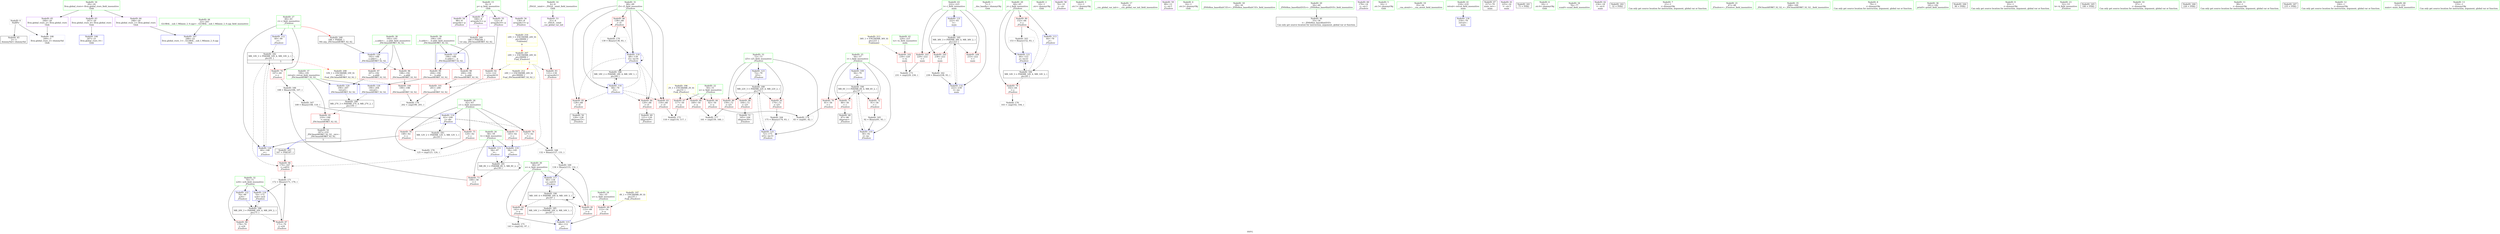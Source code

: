 digraph "SVFG" {
	label="SVFG";

	Node0x55b01e993f50 [shape=record,color=grey,label="{NodeID: 0\nNullPtr}"];
	Node0x55b01e993f50 -> Node0x55b01e9adaa0[style=solid];
	Node0x55b01e993f50 -> Node0x55b01e9ae790[style=solid];
	Node0x55b01e9bd3e0 [shape=record,color=black,label="{NodeID: 180\nMR_27V_3 = PHI(MR_27V_4, MR_27V_2, )\npts\{191 \}\n}"];
	Node0x55b01e9bd3e0 -> Node0x55b01e9b1450[style=dashed];
	Node0x55b01e9ade40 [shape=record,color=red,label="{NodeID: 97\n207\<--192\n\<--__a.addr\n_ZSt3maxIdERKT_S2_S2_\n}"];
	Node0x55b01e9ade40 -> Node0x55b01e9b40a0[style=solid];
	Node0x55b01e9abf00 [shape=record,color=green,label="{NodeID: 14\n4\<--6\n_ZStL8__ioinit\<--_ZStL8__ioinit_field_insensitive\nGlob }"];
	Node0x55b01e9abf00 -> Node0x55b01e9af1a0[style=solid];
	Node0x55b01e9b2330 [shape=record,color=black,label="{NodeID: 194\nMR_6V_3 = PHI(MR_6V_4, MR_6V_2, )\npts\{57 \}\n}"];
	Node0x55b01e9b2330 -> Node0x55b01e9b0000[style=dashed];
	Node0x55b01e9b2330 -> Node0x55b01e9b00d0[style=dashed];
	Node0x55b01e9b2330 -> Node0x55b01e9b01a0[style=dashed];
	Node0x55b01e9b2330 -> Node0x55b01e9ae960[style=dashed];
	Node0x55b01e9aea30 [shape=record,color=blue,label="{NodeID: 111\n58\<--97\nl\<--\n_Z5solvev\n}"];
	Node0x55b01e9aea30 -> Node0x55b01e9bd8e0[style=dashed];
	Node0x55b01e9acbe0 [shape=record,color=green,label="{NodeID: 28\n62\<--63\nc\<--c_field_insensitive\n_Z5solvev\n}"];
	Node0x55b01e9acbe0 -> Node0x55b01e9b0410[style=solid];
	Node0x55b01e9acbe0 -> Node0x55b01e9b04e0[style=solid];
	Node0x55b01e9acbe0 -> Node0x55b01e9b05b0[style=solid];
	Node0x55b01e9acbe0 -> Node0x55b01e9b0680[style=solid];
	Node0x55b01e9acbe0 -> Node0x55b01e9aeca0[style=solid];
	Node0x55b01e9c50d0 [shape=record,color=yellow,style=double,label="{NodeID: 208\n10V_1 = ENCHI(MR_10V_0)\npts\{61 \}\nFun[_ZSt3maxIdERKT_S2_S2_]}"];
	Node0x55b01e9c50d0 -> Node0x55b01e9ae0b0[style=dashed];
	Node0x55b01e9b3d60 [shape=record,color=blue,label="{NodeID: 125\n72\<--175\ni25\<--inc33\n_Z5solvev\n}"];
	Node0x55b01e9b3d60 -> Node0x55b01e9c00e0[style=dashed];
	Node0x55b01e9ad800 [shape=record,color=green,label="{NodeID: 42\n220\<--221\nts\<--ts_field_insensitive\nmain\n}"];
	Node0x55b01e9ad800 -> Node0x55b01e9ae250[style=solid];
	Node0x55b01e9af410 [shape=record,color=purple,label="{NodeID: 56\n130\<--8\narrayidx13\<--p\n_Z5solvev\n}"];
	Node0x55b01e9af410 -> Node0x55b01e9b12b0[style=solid];
	Node0x55b01e9b0000 [shape=record,color=red,label="{NodeID: 70\n81\<--56\n\<--i\n_Z5solvev\n}"];
	Node0x55b01e9b0000 -> Node0x55b01e9b7040[style=solid];
	Node0x55b01e9b65c0 [shape=record,color=grey,label="{NodeID: 167\n109 = Binary(108, 110, )\n}"];
	Node0x55b01e9b65c0 -> Node0x55b01e9aeca0[style=solid];
	Node0x55b01e9b0b60 [shape=record,color=red,label="{NodeID: 84\n120\<--68\n\<--i5\n_Z5solvev\n}"];
	Node0x55b01e9b0b60 -> Node0x55b01e9aee60[style=solid];
	Node0x55b01e9aaf90 [shape=record,color=green,label="{NodeID: 1\n7\<--1\n__dso_handle\<--dummyObj\nGlob }"];
	Node0x55b01e9bd8e0 [shape=record,color=black,label="{NodeID: 181\nMR_8V_3 = PHI(MR_8V_5, MR_8V_2, )\npts\{59 \}\n}"];
	Node0x55b01e9bd8e0 -> Node0x55b01e9b0270[style=dashed];
	Node0x55b01e9bd8e0 -> Node0x55b01e9b3880[style=dashed];
	Node0x55b01e9bd8e0 -> Node0x55b01e9bd8e0[style=dashed];
	Node0x55b01e9adf10 [shape=record,color=red,label="{NodeID: 98\n200\<--194\n\<--__b.addr\n_ZSt3maxIdERKT_S2_S2_\n}"];
	Node0x55b01e9adf10 -> Node0x55b01e9ae180[style=solid];
	Node0x55b01e9ac000 [shape=record,color=green,label="{NodeID: 15\n8\<--9\np\<--p_field_insensitive\nGlob }"];
	Node0x55b01e9ac000 -> Node0x55b01e9af270[style=solid];
	Node0x55b01e9ac000 -> Node0x55b01e9af340[style=solid];
	Node0x55b01e9ac000 -> Node0x55b01e9af410[style=solid];
	Node0x55b01e9ac000 -> Node0x55b01e9af4e0[style=solid];
	Node0x55b01e9b2420 [shape=record,color=black,label="{NodeID: 195\nMR_38V_3 = PHI(MR_38V_4, MR_38V_2, )\npts\{223 \}\n}"];
	Node0x55b01e9b2420 -> Node0x55b01e9ae320[style=dashed];
	Node0x55b01e9b2420 -> Node0x55b01e9ae3f0[style=dashed];
	Node0x55b01e9b2420 -> Node0x55b01e9ae4c0[style=dashed];
	Node0x55b01e9b2420 -> Node0x55b01e9b4310[style=dashed];
	Node0x55b01e9aeb00 [shape=record,color=blue,label="{NodeID: 112\n60\<--99\nr\<--\n_Z5solvev\n}"];
	Node0x55b01e9aeb00 -> Node0x55b01e9bdde0[style=dashed];
	Node0x55b01e9accb0 [shape=record,color=green,label="{NodeID: 29\n64\<--65\nj\<--j_field_insensitive\n_Z5solvev\n}"];
	Node0x55b01e9accb0 -> Node0x55b01e9b0750[style=solid];
	Node0x55b01e9accb0 -> Node0x55b01e9b0820[style=solid];
	Node0x55b01e9accb0 -> Node0x55b01e9aebd0[style=solid];
	Node0x55b01e9accb0 -> Node0x55b01e9b3a20[style=solid];
	Node0x55b01e9b3e30 [shape=record,color=blue,label="{NodeID: 126\n192\<--188\n__a.addr\<--__a\n_ZSt3maxIdERKT_S2_S2_\n}"];
	Node0x55b01e9b3e30 -> Node0x55b01e9add70[style=dashed];
	Node0x55b01e9b3e30 -> Node0x55b01e9ade40[style=dashed];
	Node0x55b01e9ad8d0 [shape=record,color=green,label="{NodeID: 43\n222\<--223\nt\<--t_field_insensitive\nmain\n}"];
	Node0x55b01e9ad8d0 -> Node0x55b01e9ae320[style=solid];
	Node0x55b01e9ad8d0 -> Node0x55b01e9ae3f0[style=solid];
	Node0x55b01e9ad8d0 -> Node0x55b01e9ae4c0[style=solid];
	Node0x55b01e9ad8d0 -> Node0x55b01e9b4240[style=solid];
	Node0x55b01e9ad8d0 -> Node0x55b01e9b4310[style=solid];
	Node0x55b01e9af4e0 [shape=record,color=purple,label="{NodeID: 57\n166\<--8\narrayidx31\<--p\n_Z5solvev\n|{<s0>5}}"];
	Node0x55b01e9af4e0:s0 -> Node0x55b01e9d1e10[style=solid,color=red];
	Node0x55b01e9b00d0 [shape=record,color=red,label="{NodeID: 71\n86\<--56\n\<--i\n_Z5solvev\n}"];
	Node0x55b01e9b00d0 -> Node0x55b01e9aed90[style=solid];
	Node0x55b01e9b6740 [shape=record,color=grey,label="{NodeID: 168\n132 = Binary(127, 131, )\n}"];
	Node0x55b01e9b6740 -> Node0x55b01e9b68c0[style=solid];
	Node0x55b01e9b0c30 [shape=record,color=red,label="{NodeID: 85\n128\<--68\n\<--i5\n_Z5solvev\n}"];
	Node0x55b01e9b0c30 -> Node0x55b01e9aef30[style=solid];
	Node0x55b01e9ab020 [shape=record,color=green,label="{NodeID: 2\n10\<--1\n.str\<--dummyObj\nGlob }"];
	Node0x55b01e9bdde0 [shape=record,color=black,label="{NodeID: 182\nMR_10V_3 = PHI(MR_10V_4, MR_10V_2, )\npts\{61 \}\n|{|<s4>5}}"];
	Node0x55b01e9bdde0 -> Node0x55b01e9b0340[style=dashed];
	Node0x55b01e9bdde0 -> Node0x55b01e9b1380[style=dashed];
	Node0x55b01e9bdde0 -> Node0x55b01e9b3950[style=dashed];
	Node0x55b01e9bdde0 -> Node0x55b01e9bdde0[style=dashed];
	Node0x55b01e9bdde0:s4 -> Node0x55b01e9c50d0[style=dashed,color=red];
	Node0x55b01e9adfe0 [shape=record,color=red,label="{NodeID: 99\n204\<--194\n\<--__b.addr\n_ZSt3maxIdERKT_S2_S2_\n}"];
	Node0x55b01e9adfe0 -> Node0x55b01e9b3fd0[style=solid];
	Node0x55b01e9ac100 [shape=record,color=green,label="{NodeID: 16\n20\<--24\nllvm.global_ctors\<--llvm.global_ctors_field_insensitive\nGlob }"];
	Node0x55b01e9ac100 -> Node0x55b01e9af9c0[style=solid];
	Node0x55b01e9ac100 -> Node0x55b01e9afac0[style=solid];
	Node0x55b01e9ac100 -> Node0x55b01e9afbc0[style=solid];
	Node0x55b01e9c3400 [shape=record,color=yellow,style=double,label="{NodeID: 196\n2V_1 = ENCHI(MR_2V_0)\npts\{51 \}\nFun[_Z5solvev]}"];
	Node0x55b01e9c3400 -> Node0x55b01e9afcc0[style=dashed];
	Node0x55b01e9c3400 -> Node0x55b01e9afd90[style=dashed];
	Node0x55b01e9c3400 -> Node0x55b01e9afe60[style=dashed];
	Node0x55b01e9aebd0 [shape=record,color=blue,label="{NodeID: 113\n64\<--79\nj\<--\n_Z5solvev\n}"];
	Node0x55b01e9aebd0 -> Node0x55b01e9be7e0[style=dashed];
	Node0x55b01e9acd80 [shape=record,color=green,label="{NodeID: 30\n66\<--67\nx\<--x_field_insensitive\n_Z5solvev\n}"];
	Node0x55b01e9acd80 -> Node0x55b01e9b08f0[style=solid];
	Node0x55b01e9acd80 -> Node0x55b01e9b09c0[style=solid];
	Node0x55b01e9acd80 -> Node0x55b01e9b3540[style=solid];
	Node0x55b01e9acd80 -> Node0x55b01e9b36e0[style=solid];
	Node0x55b01e9b3f00 [shape=record,color=blue,label="{NodeID: 127\n194\<--189\n__b.addr\<--__b\n_ZSt3maxIdERKT_S2_S2_\n}"];
	Node0x55b01e9b3f00 -> Node0x55b01e9adf10[style=dashed];
	Node0x55b01e9b3f00 -> Node0x55b01e9adfe0[style=dashed];
	Node0x55b01e9ad9a0 [shape=record,color=green,label="{NodeID: 44\n22\<--243\n_GLOBAL__sub_I_Milanin_2_0.cpp\<--_GLOBAL__sub_I_Milanin_2_0.cpp_field_insensitive\n}"];
	Node0x55b01e9ad9a0 -> Node0x55b01e9ae690[style=solid];
	Node0x55b01e9af5b0 [shape=record,color=purple,label="{NodeID: 58\n74\<--10\n\<--.str\n_Z5solvev\n}"];
	Node0x55b01e9b01a0 [shape=record,color=red,label="{NodeID: 72\n91\<--56\n\<--i\n_Z5solvev\n}"];
	Node0x55b01e9b01a0 -> Node0x55b01e9b62c0[style=solid];
	Node0x55b01e9b68c0 [shape=record,color=grey,label="{NodeID: 169\n134 = Binary(133, 132, )\n}"];
	Node0x55b01e9b68c0 -> Node0x55b01e9b36e0[style=solid];
	Node0x55b01e9b0d00 [shape=record,color=red,label="{NodeID: 86\n138\<--68\n\<--i5\n_Z5solvev\n}"];
	Node0x55b01e9b0d00 -> Node0x55b01e9b6a40[style=solid];
	Node0x55b01e9ab0b0 [shape=record,color=green,label="{NodeID: 3\n12\<--1\n.str.1\<--dummyObj\nGlob }"];
	Node0x55b01e9be2e0 [shape=record,color=black,label="{NodeID: 183\nMR_12V_2 = PHI(MR_12V_3, MR_12V_1, )\npts\{63 \}\n}"];
	Node0x55b01e9be2e0 -> Node0x55b01e9aeca0[style=dashed];
	Node0x55b01e9ae0b0 [shape=record,color=red,label="{NodeID: 100\n199\<--198\n\<--\n_ZSt3maxIdERKT_S2_S2_\n}"];
	Node0x55b01e9ae0b0 -> Node0x55b01e9b7640[style=solid];
	Node0x55b01e9ac200 [shape=record,color=green,label="{NodeID: 17\n25\<--26\n__cxx_global_var_init\<--__cxx_global_var_init_field_insensitive\n}"];
	Node0x55b01e9c3f20 [shape=record,color=yellow,style=double,label="{NodeID: 197\n4V_1 = ENCHI(MR_4V_0)\npts\{55 \}\nFun[_Z5solvev]}"];
	Node0x55b01e9c3f20 -> Node0x55b01e9aff30[style=dashed];
	Node0x55b01e9aeca0 [shape=record,color=blue,label="{NodeID: 114\n62\<--109\nc\<--div\n_Z5solvev\n}"];
	Node0x55b01e9aeca0 -> Node0x55b01e9b0410[style=dashed];
	Node0x55b01e9aeca0 -> Node0x55b01e9b04e0[style=dashed];
	Node0x55b01e9aeca0 -> Node0x55b01e9b05b0[style=dashed];
	Node0x55b01e9aeca0 -> Node0x55b01e9b0680[style=dashed];
	Node0x55b01e9aeca0 -> Node0x55b01e9be2e0[style=dashed];
	Node0x55b01e9ace50 [shape=record,color=green,label="{NodeID: 31\n68\<--69\ni5\<--i5_field_insensitive\n_Z5solvev\n}"];
	Node0x55b01e9ace50 -> Node0x55b01e9b0a90[style=solid];
	Node0x55b01e9ace50 -> Node0x55b01e9b0b60[style=solid];
	Node0x55b01e9ace50 -> Node0x55b01e9b0c30[style=solid];
	Node0x55b01e9ace50 -> Node0x55b01e9b0d00[style=solid];
	Node0x55b01e9ace50 -> Node0x55b01e9b3610[style=solid];
	Node0x55b01e9ace50 -> Node0x55b01e9b37b0[style=solid];
	Node0x55b01e9b3fd0 [shape=record,color=blue,label="{NodeID: 128\n190\<--204\nretval\<--\n_ZSt3maxIdERKT_S2_S2_\n}"];
	Node0x55b01e9b3fd0 -> Node0x55b01e9bd3e0[style=dashed];
	Node0x55b01e9adaa0 [shape=record,color=black,label="{NodeID: 45\n2\<--3\ndummyVal\<--dummyVal\n}"];
	Node0x55b01e9af680 [shape=record,color=purple,label="{NodeID: 59\n89\<--12\n\<--.str.1\n_Z5solvev\n}"];
	Node0x55b01e9b0270 [shape=record,color=red,label="{NodeID: 73\n106\<--58\n\<--l\n_Z5solvev\n}"];
	Node0x55b01e9b0270 -> Node0x55b01e9b6440[style=solid];
	Node0x55b01e9b6a40 [shape=record,color=grey,label="{NodeID: 170\n139 = Binary(138, 93, )\n}"];
	Node0x55b01e9b6a40 -> Node0x55b01e9b37b0[style=solid];
	Node0x55b01e9b0dd0 [shape=record,color=red,label="{NodeID: 87\n171\<--70\n\<--x24\n_Z5solvev\n}"];
	Node0x55b01e9b0dd0 -> Node0x55b01e9b6bc0[style=solid];
	Node0x55b01e9ab140 [shape=record,color=green,label="{NodeID: 4\n14\<--1\n.str.2\<--dummyObj\nGlob }"];
	Node0x55b01e9be7e0 [shape=record,color=black,label="{NodeID: 184\nMR_14V_3 = PHI(MR_14V_4, MR_14V_2, )\npts\{65 \}\n}"];
	Node0x55b01e9be7e0 -> Node0x55b01e9b0750[style=dashed];
	Node0x55b01e9be7e0 -> Node0x55b01e9b0820[style=dashed];
	Node0x55b01e9be7e0 -> Node0x55b01e9b3a20[style=dashed];
	Node0x55b01e9ae180 [shape=record,color=red,label="{NodeID: 101\n201\<--200\n\<--\n_ZSt3maxIdERKT_S2_S2_\n}"];
	Node0x55b01e9ae180 -> Node0x55b01e9b7640[style=solid];
	Node0x55b01e9ac300 [shape=record,color=green,label="{NodeID: 18\n29\<--30\n_ZNSt8ios_base4InitC1Ev\<--_ZNSt8ios_base4InitC1Ev_field_insensitive\n}"];
	Node0x55b01e9b3540 [shape=record,color=blue,label="{NodeID: 115\n66\<--112\nx\<--\n_Z5solvev\n}"];
	Node0x55b01e9b3540 -> Node0x55b01e9c05e0[style=dashed];
	Node0x55b01e9acf20 [shape=record,color=green,label="{NodeID: 32\n70\<--71\nx24\<--x24_field_insensitive\n_Z5solvev\n}"];
	Node0x55b01e9acf20 -> Node0x55b01e9b0dd0[style=solid];
	Node0x55b01e9acf20 -> Node0x55b01e9b0ea0[style=solid];
	Node0x55b01e9acf20 -> Node0x55b01e9b3af0[style=solid];
	Node0x55b01e9acf20 -> Node0x55b01e9b3c90[style=solid];
	Node0x55b01e9c5480 [shape=record,color=yellow,style=double,label="{NodeID: 212\n24V_1 = ENCHI(MR_24V_0)\npts\{90000 \}\nFun[_ZSt3maxIdERKT_S2_S2_]}"];
	Node0x55b01e9c5480 -> Node0x55b01e9ae180[style=dashed];
	Node0x55b01e9b40a0 [shape=record,color=blue,label="{NodeID: 129\n190\<--207\nretval\<--\n_ZSt3maxIdERKT_S2_S2_\n}"];
	Node0x55b01e9b40a0 -> Node0x55b01e9bd3e0[style=dashed];
	Node0x55b01e9adba0 [shape=record,color=black,label="{NodeID: 46\n33\<--34\n\<--_ZNSt8ios_base4InitD1Ev\nCan only get source location for instruction, argument, global var or function.}"];
	Node0x55b01e9af750 [shape=record,color=purple,label="{NodeID: 60\n179\<--14\n\<--.str.2\n_Z5solvev\n}"];
	Node0x55b01e9b0340 [shape=record,color=red,label="{NodeID: 74\n107\<--60\n\<--r\n_Z5solvev\n}"];
	Node0x55b01e9b0340 -> Node0x55b01e9b6440[style=solid];
	Node0x55b01e9b6bc0 [shape=record,color=grey,label="{NodeID: 171\n172 = Binary(171, 170, )\n}"];
	Node0x55b01e9b6bc0 -> Node0x55b01e9b3c90[style=solid];
	Node0x55b01e9b0ea0 [shape=record,color=red,label="{NodeID: 88\n178\<--70\n\<--x24\n_Z5solvev\n}"];
	Node0x55b01e9ab980 [shape=record,color=green,label="{NodeID: 5\n16\<--1\n.str.3\<--dummyObj\nGlob }"];
	Node0x55b01e9bece0 [shape=record,color=black,label="{NodeID: 185\nMR_16V_2 = PHI(MR_16V_4, MR_16V_1, )\npts\{67 \}\n}"];
	Node0x55b01e9bece0 -> Node0x55b01e9b3540[style=dashed];
	Node0x55b01e9ae250 [shape=record,color=red,label="{NodeID: 102\n230\<--220\n\<--ts\nmain\n}"];
	Node0x55b01e9ae250 -> Node0x55b01e9b6ec0[style=solid];
	Node0x55b01e9ac400 [shape=record,color=green,label="{NodeID: 19\n35\<--36\n__cxa_atexit\<--__cxa_atexit_field_insensitive\n}"];
	Node0x55b01e9b3610 [shape=record,color=blue,label="{NodeID: 116\n68\<--79\ni5\<--\n_Z5solvev\n}"];
	Node0x55b01e9b3610 -> Node0x55b01e9b0a90[style=dashed];
	Node0x55b01e9b3610 -> Node0x55b01e9b0b60[style=dashed];
	Node0x55b01e9b3610 -> Node0x55b01e9b0c30[style=dashed];
	Node0x55b01e9b3610 -> Node0x55b01e9b0d00[style=dashed];
	Node0x55b01e9b3610 -> Node0x55b01e9b37b0[style=dashed];
	Node0x55b01e9b3610 -> Node0x55b01e9bf1e0[style=dashed];
	Node0x55b01e9acff0 [shape=record,color=green,label="{NodeID: 33\n72\<--73\ni25\<--i25_field_insensitive\n_Z5solvev\n}"];
	Node0x55b01e9acff0 -> Node0x55b01e9b0f70[style=solid];
	Node0x55b01e9acff0 -> Node0x55b01e9b1040[style=solid];
	Node0x55b01e9acff0 -> Node0x55b01e9b1110[style=solid];
	Node0x55b01e9acff0 -> Node0x55b01e9b3bc0[style=solid];
	Node0x55b01e9acff0 -> Node0x55b01e9b3d60[style=solid];
	Node0x55b01e9c5560 [shape=record,color=yellow,style=double,label="{NodeID: 213\n36V_1 = ENCHI(MR_36V_0)\npts\{221 \}\nFun[main]}"];
	Node0x55b01e9c5560 -> Node0x55b01e9ae250[style=dashed];
	Node0x55b01e9b4170 [shape=record,color=blue,label="{NodeID: 130\n218\<--79\nretval\<--\nmain\n}"];
	Node0x55b01e9adca0 [shape=record,color=black,label="{NodeID: 47\n217\<--79\nmain_ret\<--\nmain\n}"];
	Node0x55b01e9af820 [shape=record,color=purple,label="{NodeID: 61\n225\<--16\n\<--.str.3\nmain\n}"];
	Node0x55b01e9d1520 [shape=record,color=black,label="{NodeID: 241\n75 = PHI()\n}"];
	Node0x55b01e9b0410 [shape=record,color=red,label="{NodeID: 75\n124\<--62\n\<--c\n_Z5solvev\n}"];
	Node0x55b01e9b0410 -> Node0x55b01e9b77c0[style=solid];
	Node0x55b01e9b6d40 [shape=record,color=grey,label="{NodeID: 172\n118 = cmp(116, 117, )\n}"];
	Node0x55b01e9b0f70 [shape=record,color=red,label="{NodeID: 89\n159\<--72\n\<--i25\n_Z5solvev\n}"];
	Node0x55b01e9b0f70 -> Node0x55b01e9b74c0[style=solid];
	Node0x55b01e9aba10 [shape=record,color=green,label="{NodeID: 6\n18\<--1\n.str.4\<--dummyObj\nGlob }"];
	Node0x55b01e9bf1e0 [shape=record,color=black,label="{NodeID: 186\nMR_18V_2 = PHI(MR_18V_4, MR_18V_1, )\npts\{69 \}\n}"];
	Node0x55b01e9bf1e0 -> Node0x55b01e9b3610[style=dashed];
	Node0x55b01e9ae320 [shape=record,color=red,label="{NodeID: 103\n229\<--222\n\<--t\nmain\n}"];
	Node0x55b01e9ae320 -> Node0x55b01e9b6ec0[style=solid];
	Node0x55b01e9ac500 [shape=record,color=green,label="{NodeID: 20\n34\<--40\n_ZNSt8ios_base4InitD1Ev\<--_ZNSt8ios_base4InitD1Ev_field_insensitive\n}"];
	Node0x55b01e9ac500 -> Node0x55b01e9adba0[style=solid];
	Node0x55b01e9b36e0 [shape=record,color=blue,label="{NodeID: 117\n66\<--134\nx\<--sub14\n_Z5solvev\n}"];
	Node0x55b01e9b36e0 -> Node0x55b01e9c05e0[style=dashed];
	Node0x55b01e9ad0c0 [shape=record,color=green,label="{NodeID: 34\n76\<--77\nscanf\<--scanf_field_insensitive\n}"];
	Node0x55b01e9b4240 [shape=record,color=blue,label="{NodeID: 131\n222\<--93\nt\<--\nmain\n}"];
	Node0x55b01e9b4240 -> Node0x55b01e9b2420[style=dashed];
	Node0x55b01e9aed90 [shape=record,color=black,label="{NodeID: 48\n87\<--86\nidxprom\<--\n_Z5solvev\n}"];
	Node0x55b01e9af8f0 [shape=record,color=purple,label="{NodeID: 62\n234\<--18\n\<--.str.4\nmain\n}"];
	Node0x55b01e9d1620 [shape=record,color=black,label="{NodeID: 242\n32 = PHI()\n}"];
	Node0x55b01e9b04e0 [shape=record,color=red,label="{NodeID: 76\n127\<--62\n\<--c\n_Z5solvev\n}"];
	Node0x55b01e9b04e0 -> Node0x55b01e9b6740[style=solid];
	Node0x55b01e9b6ec0 [shape=record,color=grey,label="{NodeID: 173\n231 = cmp(229, 230, )\n}"];
	Node0x55b01e9b1040 [shape=record,color=red,label="{NodeID: 90\n164\<--72\n\<--i25\n_Z5solvev\n}"];
	Node0x55b01e9b1040 -> Node0x55b01e9af000[style=solid];
	Node0x55b01e9abaa0 [shape=record,color=green,label="{NodeID: 7\n21\<--1\n\<--dummyObj\nCan only get source location for instruction, argument, global var or function.}"];
	Node0x55b01e9ae3f0 [shape=record,color=red,label="{NodeID: 104\n233\<--222\n\<--t\nmain\n}"];
	Node0x55b01e9ac600 [shape=record,color=green,label="{NodeID: 21\n47\<--48\n_Z5solvev\<--_Z5solvev_field_insensitive\n}"];
	Node0x55b01e9b37b0 [shape=record,color=blue,label="{NodeID: 118\n68\<--139\ni5\<--inc16\n_Z5solvev\n}"];
	Node0x55b01e9b37b0 -> Node0x55b01e9b0a90[style=dashed];
	Node0x55b01e9b37b0 -> Node0x55b01e9b0b60[style=dashed];
	Node0x55b01e9b37b0 -> Node0x55b01e9b0c30[style=dashed];
	Node0x55b01e9b37b0 -> Node0x55b01e9b0d00[style=dashed];
	Node0x55b01e9b37b0 -> Node0x55b01e9b37b0[style=dashed];
	Node0x55b01e9b37b0 -> Node0x55b01e9bf1e0[style=dashed];
	Node0x55b01e9ad1c0 [shape=record,color=green,label="{NodeID: 35\n168\<--169\n_ZSt3maxIdERKT_S2_S2_\<--_ZSt3maxIdERKT_S2_S2__field_insensitive\n}"];
	Node0x55b01e9b4310 [shape=record,color=blue,label="{NodeID: 132\n222\<--239\nt\<--inc\nmain\n}"];
	Node0x55b01e9b4310 -> Node0x55b01e9b2420[style=dashed];
	Node0x55b01e9aee60 [shape=record,color=black,label="{NodeID: 49\n121\<--120\nidxprom9\<--\n_Z5solvev\n}"];
	Node0x55b01e9af9c0 [shape=record,color=purple,label="{NodeID: 63\n247\<--20\nllvm.global_ctors_0\<--llvm.global_ctors\nGlob }"];
	Node0x55b01e9af9c0 -> Node0x55b01e9ae590[style=solid];
	Node0x55b01e9d1720 [shape=record,color=black,label="{NodeID: 243\n167 = PHI(187, )\n}"];
	Node0x55b01e9d1720 -> Node0x55b01e9b1380[style=solid];
	Node0x55b01e9b05b0 [shape=record,color=red,label="{NodeID: 77\n145\<--62\n\<--c\n_Z5solvev\n}"];
	Node0x55b01e9b05b0 -> Node0x55b01e9b3880[style=solid];
	Node0x55b01e9b7040 [shape=record,color=grey,label="{NodeID: 174\n83 = cmp(81, 82, )\n}"];
	Node0x55b01e9b1110 [shape=record,color=red,label="{NodeID: 91\n174\<--72\n\<--i25\n_Z5solvev\n}"];
	Node0x55b01e9b1110 -> Node0x55b01e9b6140[style=solid];
	Node0x55b01e9abb30 [shape=record,color=green,label="{NodeID: 8\n79\<--1\n\<--dummyObj\nCan only get source location for instruction, argument, global var or function.}"];
	Node0x55b01e9bfbe0 [shape=record,color=black,label="{NodeID: 188\nMR_20V_3 = PHI(MR_20V_4, MR_20V_2, )\npts\{71 \}\n}"];
	Node0x55b01e9bfbe0 -> Node0x55b01e9b0dd0[style=dashed];
	Node0x55b01e9bfbe0 -> Node0x55b01e9b0ea0[style=dashed];
	Node0x55b01e9bfbe0 -> Node0x55b01e9b3c90[style=dashed];
	Node0x55b01e9ae4c0 [shape=record,color=red,label="{NodeID: 105\n238\<--222\n\<--t\nmain\n}"];
	Node0x55b01e9ae4c0 -> Node0x55b01e9b5e40[style=solid];
	Node0x55b01e9ac700 [shape=record,color=green,label="{NodeID: 22\n50\<--51\nn\<--n_field_insensitive\n_Z5solvev\n}"];
	Node0x55b01e9ac700 -> Node0x55b01e9afcc0[style=solid];
	Node0x55b01e9ac700 -> Node0x55b01e9afd90[style=solid];
	Node0x55b01e9ac700 -> Node0x55b01e9afe60[style=solid];
	Node0x55b01e9b3880 [shape=record,color=blue,label="{NodeID: 119\n58\<--145\nl\<--\n_Z5solvev\n}"];
	Node0x55b01e9b3880 -> Node0x55b01e9bd8e0[style=dashed];
	Node0x55b01e9ad2c0 [shape=record,color=green,label="{NodeID: 36\n181\<--182\nprintf\<--printf_field_insensitive\n}"];
	Node0x55b01e9c5830 [shape=record,color=yellow,style=double,label="{NodeID: 216\n24V_1 = ENCHI(MR_24V_0)\npts\{90000 \}\nFun[main]|{<s0>9}}"];
	Node0x55b01e9c5830:s0 -> Node0x55b01e9c4ff0[style=dashed,color=red];
	Node0x55b01e9aef30 [shape=record,color=black,label="{NodeID: 50\n129\<--128\nidxprom12\<--\n_Z5solvev\n}"];
	Node0x55b01e9afac0 [shape=record,color=purple,label="{NodeID: 64\n248\<--20\nllvm.global_ctors_1\<--llvm.global_ctors\nGlob }"];
	Node0x55b01e9afac0 -> Node0x55b01e9ae690[style=solid];
	Node0x55b01e9d1910 [shape=record,color=black,label="{NodeID: 244\n90 = PHI()\n}"];
	Node0x55b01e9b0680 [shape=record,color=red,label="{NodeID: 78\n148\<--62\n\<--c\n_Z5solvev\n}"];
	Node0x55b01e9b0680 -> Node0x55b01e9b3950[style=solid];
	Node0x55b01e9b71c0 [shape=record,color=grey,label="{NodeID: 175\n143 = cmp(142, 97, )\n}"];
	Node0x55b01e9b11e0 [shape=record,color=red,label="{NodeID: 92\n123\<--122\n\<--arrayidx10\n_Z5solvev\n}"];
	Node0x55b01e9b11e0 -> Node0x55b01e9b77c0[style=solid];
	Node0x55b01e9abbc0 [shape=record,color=green,label="{NodeID: 9\n93\<--1\n\<--dummyObj\nCan only get source location for instruction, argument, global var or function.}"];
	Node0x55b01e9c00e0 [shape=record,color=black,label="{NodeID: 189\nMR_22V_3 = PHI(MR_22V_4, MR_22V_2, )\npts\{73 \}\n}"];
	Node0x55b01e9c00e0 -> Node0x55b01e9b0f70[style=dashed];
	Node0x55b01e9c00e0 -> Node0x55b01e9b1040[style=dashed];
	Node0x55b01e9c00e0 -> Node0x55b01e9b1110[style=dashed];
	Node0x55b01e9c00e0 -> Node0x55b01e9b3d60[style=dashed];
	Node0x55b01e9ae590 [shape=record,color=blue,label="{NodeID: 106\n247\<--21\nllvm.global_ctors_0\<--\nGlob }"];
	Node0x55b01e9ac7d0 [shape=record,color=green,label="{NodeID: 23\n52\<--53\nk\<--k_field_insensitive\n_Z5solvev\n}"];
	Node0x55b01e9b3950 [shape=record,color=blue,label="{NodeID: 120\n60\<--148\nr\<--\n_Z5solvev\n}"];
	Node0x55b01e9b3950 -> Node0x55b01e9bdde0[style=dashed];
	Node0x55b01e9ad3c0 [shape=record,color=green,label="{NodeID: 37\n190\<--191\nretval\<--retval_field_insensitive\n_ZSt3maxIdERKT_S2_S2_\n}"];
	Node0x55b01e9ad3c0 -> Node0x55b01e9b1450[style=solid];
	Node0x55b01e9ad3c0 -> Node0x55b01e9b3fd0[style=solid];
	Node0x55b01e9ad3c0 -> Node0x55b01e9b40a0[style=solid];
	Node0x55b01e9af000 [shape=record,color=black,label="{NodeID: 51\n165\<--164\nidxprom30\<--\n_Z5solvev\n}"];
	Node0x55b01e9afbc0 [shape=record,color=purple,label="{NodeID: 65\n249\<--20\nllvm.global_ctors_2\<--llvm.global_ctors\nGlob }"];
	Node0x55b01e9afbc0 -> Node0x55b01e9ae790[style=solid];
	Node0x55b01e9d19e0 [shape=record,color=black,label="{NodeID: 245\n180 = PHI()\n}"];
	Node0x55b01e9b5e40 [shape=record,color=grey,label="{NodeID: 162\n239 = Binary(238, 93, )\n}"];
	Node0x55b01e9b5e40 -> Node0x55b01e9b4310[style=solid];
	Node0x55b01e9b0750 [shape=record,color=red,label="{NodeID: 79\n102\<--64\n\<--j\n_Z5solvev\n}"];
	Node0x55b01e9b0750 -> Node0x55b01e9b7340[style=solid];
	Node0x55b01e9b7340 [shape=record,color=grey,label="{NodeID: 176\n103 = cmp(102, 104, )\n}"];
	Node0x55b01e9b12b0 [shape=record,color=red,label="{NodeID: 93\n131\<--130\n\<--arrayidx13\n_Z5solvev\n}"];
	Node0x55b01e9b12b0 -> Node0x55b01e9b6740[style=solid];
	Node0x55b01e9abc50 [shape=record,color=green,label="{NodeID: 10\n97\<--1\n\<--dummyObj\nCan only get source location for instruction, argument, global var or function.}"];
	Node0x55b01e9c05e0 [shape=record,color=black,label="{NodeID: 190\nMR_16V_4 = PHI(MR_16V_6, MR_16V_3, )\npts\{67 \}\n}"];
	Node0x55b01e9c05e0 -> Node0x55b01e9b08f0[style=dashed];
	Node0x55b01e9c05e0 -> Node0x55b01e9b09c0[style=dashed];
	Node0x55b01e9c05e0 -> Node0x55b01e9b36e0[style=dashed];
	Node0x55b01e9c05e0 -> Node0x55b01e9bece0[style=dashed];
	Node0x55b01e9c05e0 -> Node0x55b01e9c05e0[style=dashed];
	Node0x55b01e9ae690 [shape=record,color=blue,label="{NodeID: 107\n248\<--22\nllvm.global_ctors_1\<--_GLOBAL__sub_I_Milanin_2_0.cpp\nGlob }"];
	Node0x55b01e9ac8a0 [shape=record,color=green,label="{NodeID: 24\n54\<--55\nu\<--u_field_insensitive\n_Z5solvev\n}"];
	Node0x55b01e9ac8a0 -> Node0x55b01e9aff30[style=solid];
	Node0x55b01e9b3a20 [shape=record,color=blue,label="{NodeID: 121\n64\<--153\nj\<--inc22\n_Z5solvev\n}"];
	Node0x55b01e9b3a20 -> Node0x55b01e9be7e0[style=dashed];
	Node0x55b01e9ad490 [shape=record,color=green,label="{NodeID: 38\n192\<--193\n__a.addr\<--__a.addr_field_insensitive\n_ZSt3maxIdERKT_S2_S2_\n}"];
	Node0x55b01e9ad490 -> Node0x55b01e9add70[style=solid];
	Node0x55b01e9ad490 -> Node0x55b01e9ade40[style=solid];
	Node0x55b01e9ad490 -> Node0x55b01e9b3e30[style=solid];
	Node0x55b01e9af0d0 [shape=record,color=black,label="{NodeID: 52\n187\<--210\n_ZSt3maxIdERKT_S2_S2__ret\<--\n_ZSt3maxIdERKT_S2_S2_\n|{<s0>5}}"];
	Node0x55b01e9af0d0:s0 -> Node0x55b01e9d1720[style=solid,color=blue];
	Node0x55b01e9afcc0 [shape=record,color=red,label="{NodeID: 66\n82\<--50\n\<--n\n_Z5solvev\n}"];
	Node0x55b01e9afcc0 -> Node0x55b01e9b7040[style=solid];
	Node0x55b01e9d1ab0 [shape=record,color=black,label="{NodeID: 246\n226 = PHI()\n}"];
	Node0x55b01e9b5fc0 [shape=record,color=grey,label="{NodeID: 163\n153 = Binary(152, 93, )\n}"];
	Node0x55b01e9b5fc0 -> Node0x55b01e9b3a20[style=solid];
	Node0x55b01e9b0820 [shape=record,color=red,label="{NodeID: 80\n152\<--64\n\<--j\n_Z5solvev\n}"];
	Node0x55b01e9b0820 -> Node0x55b01e9b5fc0[style=solid];
	Node0x55b01e9b74c0 [shape=record,color=grey,label="{NodeID: 177\n161 = cmp(159, 160, )\n}"];
	Node0x55b01e9b1380 [shape=record,color=red,label="{NodeID: 94\n170\<--167\n\<--call32\n_Z5solvev\n}"];
	Node0x55b01e9b1380 -> Node0x55b01e9b6bc0[style=solid];
	Node0x55b01e9abce0 [shape=record,color=green,label="{NodeID: 11\n99\<--1\n\<--dummyObj\nCan only get source location for instruction, argument, global var or function.}"];
	Node0x55b01e9ae790 [shape=record,color=blue, style = dotted,label="{NodeID: 108\n249\<--3\nllvm.global_ctors_2\<--dummyVal\nGlob }"];
	Node0x55b01e9ac970 [shape=record,color=green,label="{NodeID: 25\n56\<--57\ni\<--i_field_insensitive\n_Z5solvev\n}"];
	Node0x55b01e9ac970 -> Node0x55b01e9b0000[style=solid];
	Node0x55b01e9ac970 -> Node0x55b01e9b00d0[style=solid];
	Node0x55b01e9ac970 -> Node0x55b01e9b01a0[style=solid];
	Node0x55b01e9ac970 -> Node0x55b01e9ae890[style=solid];
	Node0x55b01e9ac970 -> Node0x55b01e9ae960[style=solid];
	Node0x55b01e9b3af0 [shape=record,color=blue,label="{NodeID: 122\n70\<--99\nx24\<--\n_Z5solvev\n}"];
	Node0x55b01e9b3af0 -> Node0x55b01e9bfbe0[style=dashed];
	Node0x55b01e9ad560 [shape=record,color=green,label="{NodeID: 39\n194\<--195\n__b.addr\<--__b.addr_field_insensitive\n_ZSt3maxIdERKT_S2_S2_\n}"];
	Node0x55b01e9ad560 -> Node0x55b01e9adf10[style=solid];
	Node0x55b01e9ad560 -> Node0x55b01e9adfe0[style=solid];
	Node0x55b01e9ad560 -> Node0x55b01e9b3f00[style=solid];
	Node0x55b01e9af1a0 [shape=record,color=purple,label="{NodeID: 53\n31\<--4\n\<--_ZStL8__ioinit\n__cxx_global_var_init\n}"];
	Node0x55b01e9afd90 [shape=record,color=red,label="{NodeID: 67\n117\<--50\n\<--n\n_Z5solvev\n}"];
	Node0x55b01e9afd90 -> Node0x55b01e9b6d40[style=solid];
	Node0x55b01e9d1b80 [shape=record,color=black,label="{NodeID: 247\n235 = PHI()\n}"];
	Node0x55b01e9b6140 [shape=record,color=grey,label="{NodeID: 164\n175 = Binary(174, 93, )\n}"];
	Node0x55b01e9b6140 -> Node0x55b01e9b3d60[style=solid];
	Node0x55b01e9b08f0 [shape=record,color=red,label="{NodeID: 81\n133\<--66\n\<--x\n_Z5solvev\n}"];
	Node0x55b01e9b08f0 -> Node0x55b01e9b68c0[style=solid];
	Node0x55b01e9b7640 [shape=record,color=grey,label="{NodeID: 178\n202 = cmp(199, 201, )\n}"];
	Node0x55b01e9b1450 [shape=record,color=red,label="{NodeID: 95\n210\<--190\n\<--retval\n_ZSt3maxIdERKT_S2_S2_\n}"];
	Node0x55b01e9b1450 -> Node0x55b01e9af0d0[style=solid];
	Node0x55b01e9abd70 [shape=record,color=green,label="{NodeID: 12\n104\<--1\n\<--dummyObj\nCan only get source location for instruction, argument, global var or function.}"];
	Node0x55b01e9ae890 [shape=record,color=blue,label="{NodeID: 109\n56\<--79\ni\<--\n_Z5solvev\n}"];
	Node0x55b01e9ae890 -> Node0x55b01e9b2330[style=dashed];
	Node0x55b01e9aca40 [shape=record,color=green,label="{NodeID: 26\n58\<--59\nl\<--l_field_insensitive\n_Z5solvev\n}"];
	Node0x55b01e9aca40 -> Node0x55b01e9b0270[style=solid];
	Node0x55b01e9aca40 -> Node0x55b01e9aea30[style=solid];
	Node0x55b01e9aca40 -> Node0x55b01e9b3880[style=solid];
	Node0x55b01e9b3bc0 [shape=record,color=blue,label="{NodeID: 123\n72\<--79\ni25\<--\n_Z5solvev\n}"];
	Node0x55b01e9b3bc0 -> Node0x55b01e9c00e0[style=dashed];
	Node0x55b01e9ad630 [shape=record,color=green,label="{NodeID: 40\n215\<--216\nmain\<--main_field_insensitive\n}"];
	Node0x55b01e9af270 [shape=record,color=purple,label="{NodeID: 54\n88\<--8\narrayidx\<--p\n_Z5solvev\n}"];
	Node0x55b01e9afe60 [shape=record,color=red,label="{NodeID: 68\n160\<--50\n\<--n\n_Z5solvev\n}"];
	Node0x55b01e9afe60 -> Node0x55b01e9b74c0[style=solid];
	Node0x55b01e9d1c50 [shape=record,color=black,label="{NodeID: 248\n188 = PHI(60, )\n0th arg _ZSt3maxIdERKT_S2_S2_ }"];
	Node0x55b01e9d1c50 -> Node0x55b01e9b3e30[style=solid];
	Node0x55b01e9b62c0 [shape=record,color=grey,label="{NodeID: 165\n92 = Binary(91, 93, )\n}"];
	Node0x55b01e9b62c0 -> Node0x55b01e9ae960[style=solid];
	Node0x55b01e9b09c0 [shape=record,color=red,label="{NodeID: 82\n142\<--66\n\<--x\n_Z5solvev\n}"];
	Node0x55b01e9b09c0 -> Node0x55b01e9b71c0[style=solid];
	Node0x55b01e9b77c0 [shape=record,color=grey,label="{NodeID: 179\n125 = cmp(123, 124, )\n}"];
	Node0x55b01e9add70 [shape=record,color=red,label="{NodeID: 96\n198\<--192\n\<--__a.addr\n_ZSt3maxIdERKT_S2_S2_\n}"];
	Node0x55b01e9add70 -> Node0x55b01e9ae0b0[style=solid];
	Node0x55b01e9abe00 [shape=record,color=green,label="{NodeID: 13\n110\<--1\n\<--dummyObj\nCan only get source location for instruction, argument, global var or function.}"];
	Node0x55b01e9ae960 [shape=record,color=blue,label="{NodeID: 110\n56\<--92\ni\<--inc\n_Z5solvev\n}"];
	Node0x55b01e9ae960 -> Node0x55b01e9b2330[style=dashed];
	Node0x55b01e9acb10 [shape=record,color=green,label="{NodeID: 27\n60\<--61\nr\<--r_field_insensitive\n_Z5solvev\n|{|<s3>5}}"];
	Node0x55b01e9acb10 -> Node0x55b01e9b0340[style=solid];
	Node0x55b01e9acb10 -> Node0x55b01e9aeb00[style=solid];
	Node0x55b01e9acb10 -> Node0x55b01e9b3950[style=solid];
	Node0x55b01e9acb10:s3 -> Node0x55b01e9d1c50[style=solid,color=red];
	Node0x55b01e9c4ff0 [shape=record,color=yellow,style=double,label="{NodeID: 207\n24V_1 = ENCHI(MR_24V_0)\npts\{90000 \}\nFun[_Z5solvev]|{|<s3>5}}"];
	Node0x55b01e9c4ff0 -> Node0x55b01e9b11e0[style=dashed];
	Node0x55b01e9c4ff0 -> Node0x55b01e9b12b0[style=dashed];
	Node0x55b01e9c4ff0 -> Node0x55b01e9b1380[style=dashed];
	Node0x55b01e9c4ff0:s3 -> Node0x55b01e9c5480[style=dashed,color=red];
	Node0x55b01e9b3c90 [shape=record,color=blue,label="{NodeID: 124\n70\<--172\nx24\<--mul\n_Z5solvev\n}"];
	Node0x55b01e9b3c90 -> Node0x55b01e9bfbe0[style=dashed];
	Node0x55b01e9ad730 [shape=record,color=green,label="{NodeID: 41\n218\<--219\nretval\<--retval_field_insensitive\nmain\n}"];
	Node0x55b01e9ad730 -> Node0x55b01e9b4170[style=solid];
	Node0x55b01e9af340 [shape=record,color=purple,label="{NodeID: 55\n122\<--8\narrayidx10\<--p\n_Z5solvev\n}"];
	Node0x55b01e9af340 -> Node0x55b01e9b11e0[style=solid];
	Node0x55b01e9aff30 [shape=record,color=red,label="{NodeID: 69\n112\<--54\n\<--u\n_Z5solvev\n}"];
	Node0x55b01e9aff30 -> Node0x55b01e9b3540[style=solid];
	Node0x55b01e9d1e10 [shape=record,color=black,label="{NodeID: 249\n189 = PHI(166, )\n1st arg _ZSt3maxIdERKT_S2_S2_ }"];
	Node0x55b01e9d1e10 -> Node0x55b01e9b3f00[style=solid];
	Node0x55b01e9b6440 [shape=record,color=grey,label="{NodeID: 166\n108 = Binary(106, 107, )\n}"];
	Node0x55b01e9b6440 -> Node0x55b01e9b65c0[style=solid];
	Node0x55b01e9b0a90 [shape=record,color=red,label="{NodeID: 83\n116\<--68\n\<--i5\n_Z5solvev\n}"];
	Node0x55b01e9b0a90 -> Node0x55b01e9b6d40[style=solid];
}
